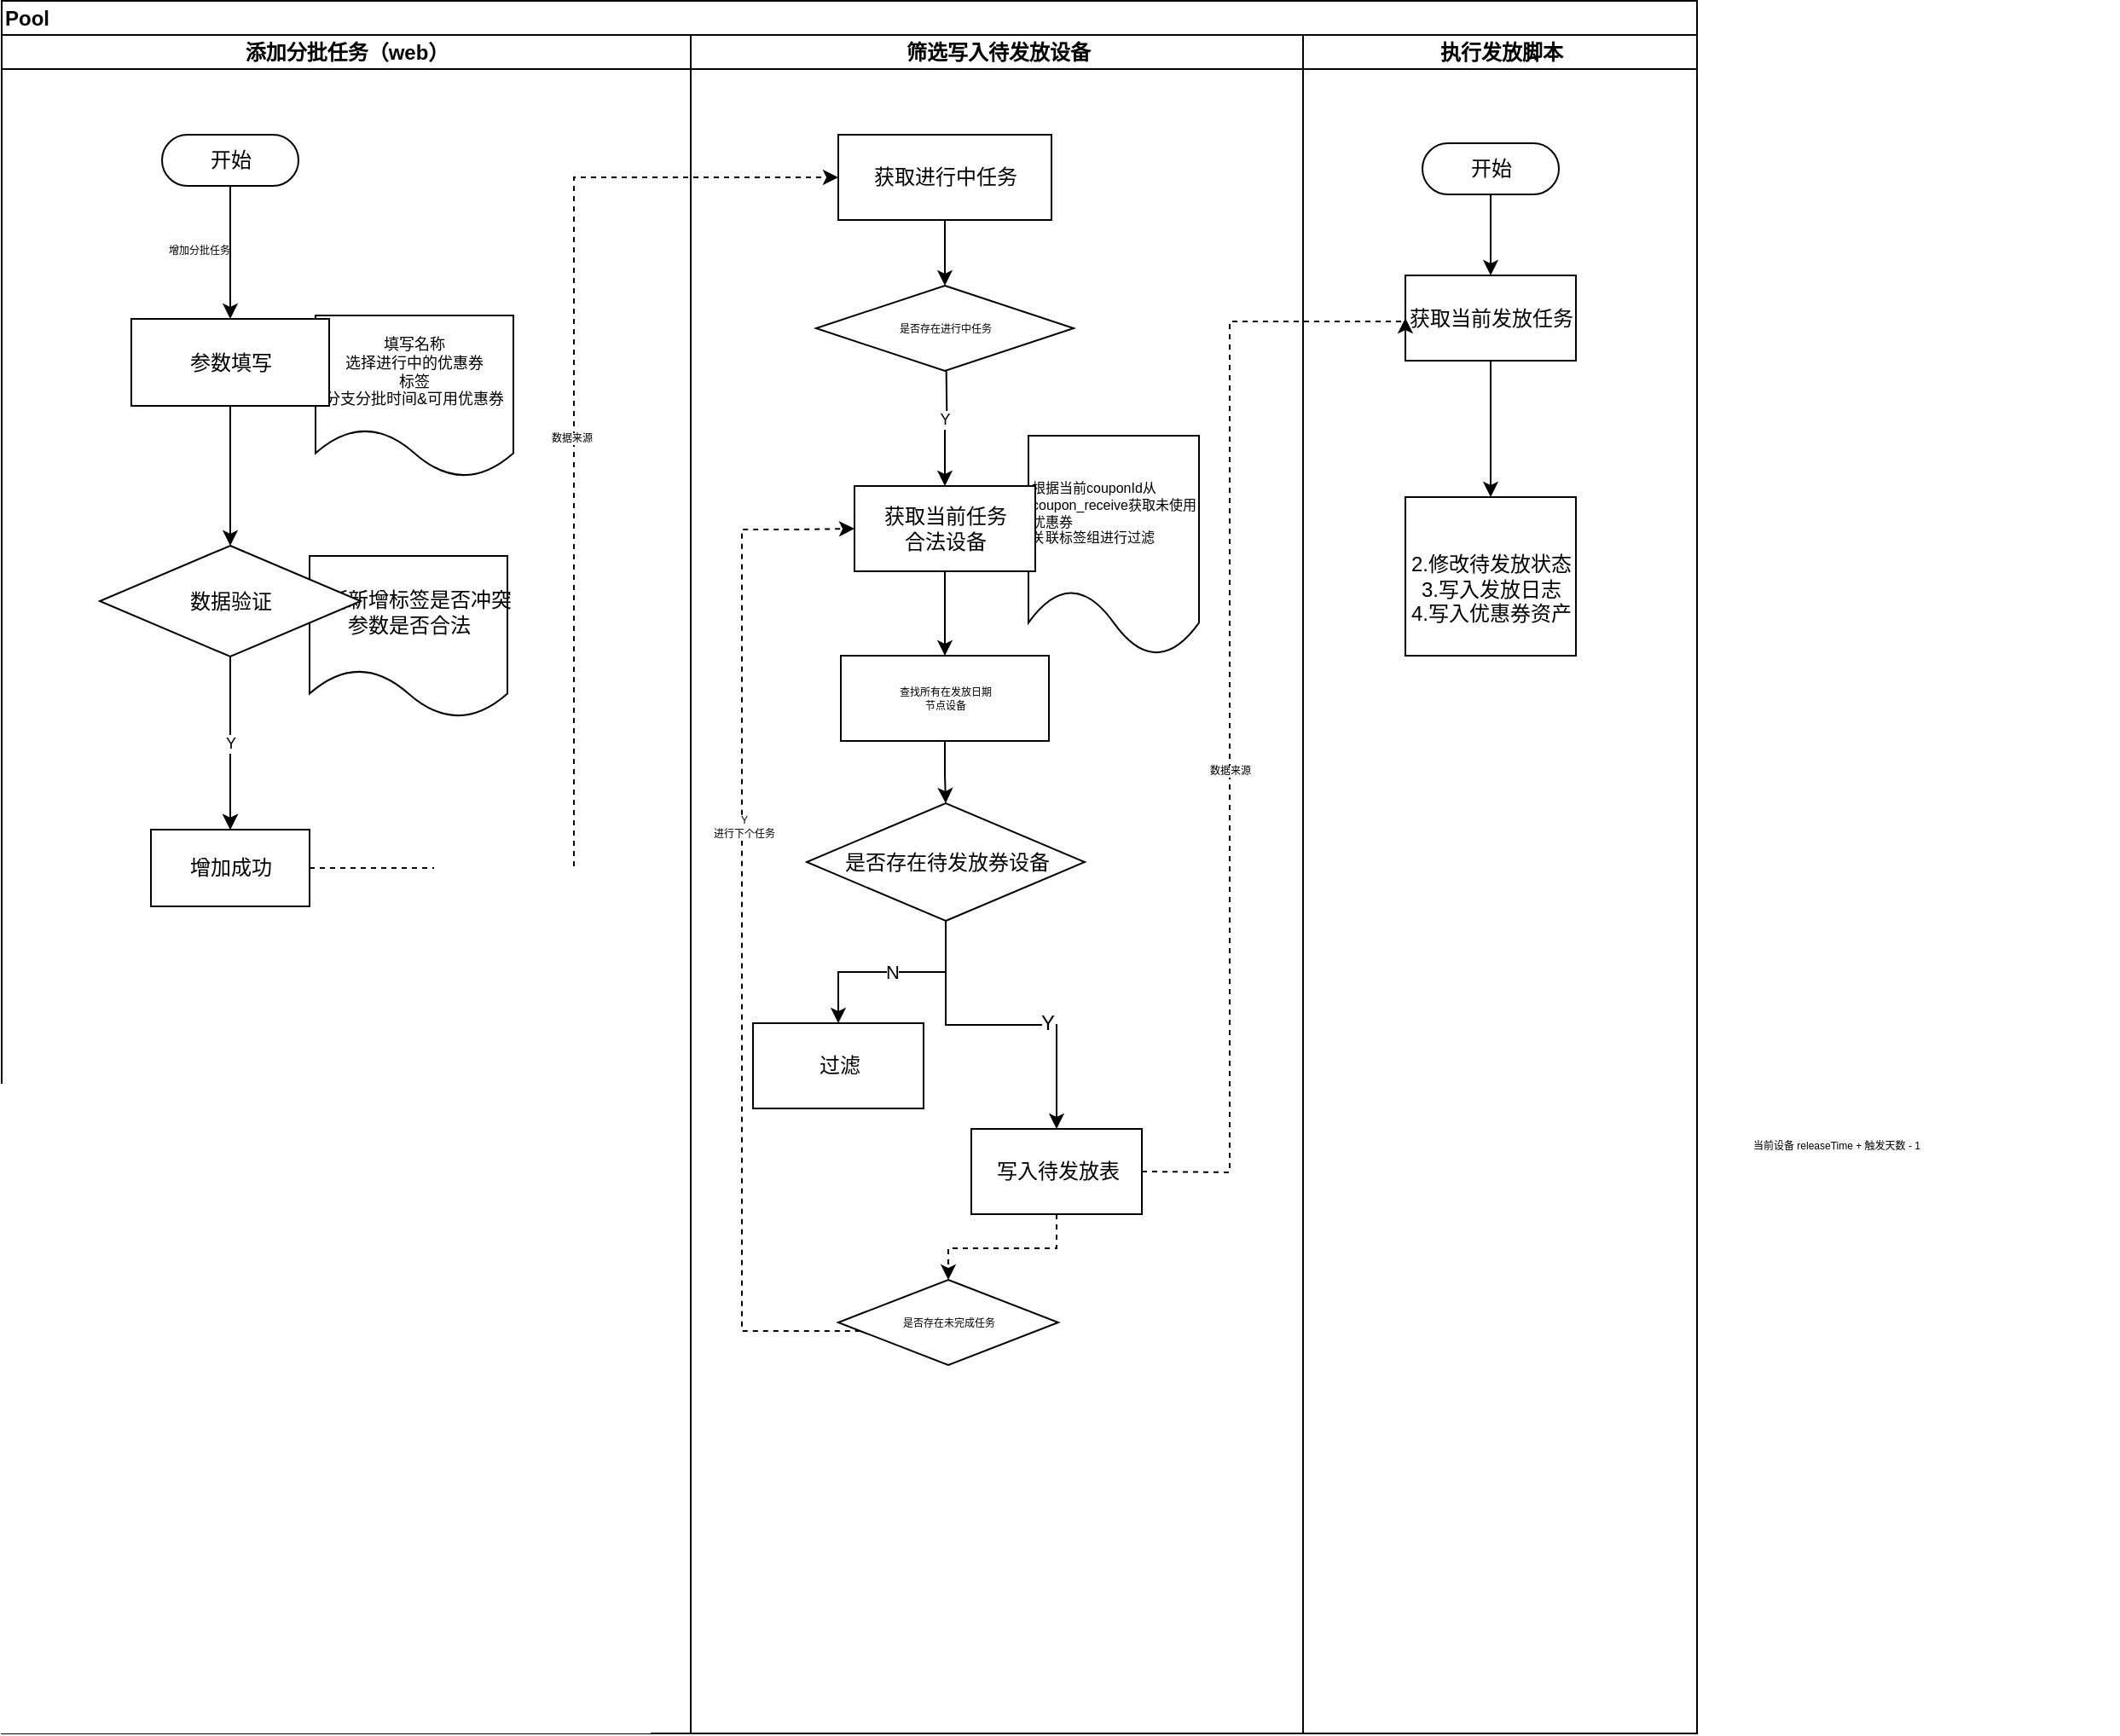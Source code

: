 <mxfile version="11.0.7" type="github"><diagram id="1Uks4rXL4dTz_hB3k0oI" name="赠送流程"><mxGraphModel dx="1673" dy="911" grid="1" gridSize="10" guides="1" tooltips="1" connect="1" arrows="1" fold="1" page="1" pageScale="1" pageWidth="827" pageHeight="1169" math="0" shadow="0"><root><mxCell id="0"/><mxCell id="1" parent="0"/><mxCell id="1NSMPgPq7o7XclI2195f-1" value="Pool" style="swimlane;html=1;childLayout=stackLayout;resizeParent=1;resizeParentMax=0;startSize=20;shadow=0;glass=0;align=left;" vertex="1" parent="1"><mxGeometry x="116" y="170.5" width="994" height="1016" as="geometry"/></mxCell><mxCell id="1NSMPgPq7o7XclI2195f-3" value="添加分批任务（web）" style="swimlane;html=1;startSize=20;" vertex="1" parent="1NSMPgPq7o7XclI2195f-1"><mxGeometry y="20" width="404" height="996" as="geometry"/></mxCell><mxCell id="1NSMPgPq7o7XclI2195f-39" value="开始" style="html=1;dashed=0;whitespace=wrap;shape=mxgraph.dfd.start;shadow=0;glass=0;align=center;flipV=1;" vertex="1" parent="1NSMPgPq7o7XclI2195f-3"><mxGeometry x="94" y="58.5" width="80" height="30" as="geometry"/></mxCell><mxCell id="1NSMPgPq7o7XclI2195f-61" style="edgeStyle=orthogonalEdgeStyle;rounded=0;orthogonalLoop=1;jettySize=auto;html=1;startArrow=none;startFill=0;endArrow=classic;endFill=1;strokeColor=#000000;exitX=0.5;exitY=0.5;exitDx=0;exitDy=-15;exitPerimeter=0;" edge="1" parent="1NSMPgPq7o7XclI2195f-3" source="1NSMPgPq7o7XclI2195f-39" target="1NSMPgPq7o7XclI2195f-60"><mxGeometry relative="1" as="geometry"><mxPoint x="134" y="186" as="sourcePoint"/></mxGeometry></mxCell><mxCell id="1NSMPgPq7o7XclI2195f-67" style="edgeStyle=orthogonalEdgeStyle;rounded=0;orthogonalLoop=1;jettySize=auto;html=1;startArrow=none;startFill=0;endArrow=classic;endFill=1;strokeColor=#000000;" edge="1" parent="1NSMPgPq7o7XclI2195f-3" source="1NSMPgPq7o7XclI2195f-59" target="1NSMPgPq7o7XclI2195f-66"><mxGeometry relative="1" as="geometry"/></mxCell><mxCell id="1NSMPgPq7o7XclI2195f-69" value="Y" style="edgeStyle=orthogonalEdgeStyle;rounded=0;orthogonalLoop=1;jettySize=auto;html=1;startArrow=none;startFill=0;endArrow=classic;endFill=1;strokeColor=#000000;fontSize=9;" edge="1" parent="1NSMPgPq7o7XclI2195f-3" source="1NSMPgPq7o7XclI2195f-59" target="1NSMPgPq7o7XclI2195f-66"><mxGeometry relative="1" as="geometry"/></mxCell><mxCell id="1NSMPgPq7o7XclI2195f-62" style="edgeStyle=orthogonalEdgeStyle;rounded=0;orthogonalLoop=1;jettySize=auto;html=1;startArrow=none;startFill=0;endArrow=classic;endFill=1;strokeColor=#000000;" edge="1" parent="1NSMPgPq7o7XclI2195f-3" source="1NSMPgPq7o7XclI2195f-60" target="1NSMPgPq7o7XclI2195f-59"><mxGeometry relative="1" as="geometry"/></mxCell><mxCell id="1NSMPgPq7o7XclI2195f-66" value="增加成功" style="html=1;dashed=0;whitespace=wrap;shadow=0;glass=0;align=center;flipV=1;" vertex="1" parent="1NSMPgPq7o7XclI2195f-3"><mxGeometry x="87.5" y="466" width="93" height="45" as="geometry"/></mxCell><mxCell id="1NSMPgPq7o7XclI2195f-80" value="增加分批任务" style="text;html=1;fontSize=6;" vertex="1" parent="1NSMPgPq7o7XclI2195f-3"><mxGeometry x="96" y="116" width="92" height="21" as="geometry"/></mxCell><mxCell id="1NSMPgPq7o7XclI2195f-81" value="" style="group;flipV=1;" vertex="1" connectable="0" parent="1NSMPgPq7o7XclI2195f-3"><mxGeometry x="76" y="164.5" width="224" height="95" as="geometry"/></mxCell><mxCell id="1NSMPgPq7o7XclI2195f-68" value="填写名称&lt;br style=&quot;font-size: 9px;&quot;&gt;选择进行中的优惠券&lt;br style=&quot;font-size: 9px;&quot;&gt;标签&lt;br style=&quot;font-size: 9px;&quot;&gt;分支分批时间&amp;amp;可用优惠券" style="shape=document;whiteSpace=wrap;html=1;boundedLbl=1;dashed=0;flipH=1;shadow=0;glass=0;align=center;fontSize=9;" vertex="1" parent="1NSMPgPq7o7XclI2195f-81"><mxGeometry x="108" width="116" height="95" as="geometry"/></mxCell><mxCell id="1NSMPgPq7o7XclI2195f-60" value="参数填写" style="html=1;dashed=0;whitespace=wrap;shadow=0;glass=0;align=center;flipV=1;" vertex="1" parent="1NSMPgPq7o7XclI2195f-81"><mxGeometry y="2" width="116" height="51" as="geometry"/></mxCell><mxCell id="1NSMPgPq7o7XclI2195f-83" value="" style="group;flipV=1;" vertex="1" connectable="0" parent="1NSMPgPq7o7XclI2195f-3"><mxGeometry x="57.5" y="299.5" width="239" height="101" as="geometry"/></mxCell><mxCell id="1NSMPgPq7o7XclI2195f-71" value="&lt;span style=&quot;font-size: 12px ; white-space: nowrap&quot;&gt;判断新增标签是否冲突&lt;br&gt;参数是否合法&lt;br&gt;&lt;/span&gt;" style="shape=document;whiteSpace=wrap;html=1;boundedLbl=1;dashed=0;flipH=1;shadow=0;glass=0;align=center;fontSize=9;" vertex="1" parent="1NSMPgPq7o7XclI2195f-83"><mxGeometry x="123" y="6" width="116" height="95" as="geometry"/></mxCell><mxCell id="1NSMPgPq7o7XclI2195f-59" value="数据验证" style="shape=rhombus;html=1;dashed=0;whitespace=wrap;perimeter=rhombusPerimeter;shadow=0;glass=0;align=center;" vertex="1" parent="1NSMPgPq7o7XclI2195f-83"><mxGeometry width="153" height="65" as="geometry"/></mxCell><mxCell id="1NSMPgPq7o7XclI2195f-2" value="筛选写入待发放设备" style="swimlane;html=1;startSize=20;" vertex="1" parent="1NSMPgPq7o7XclI2195f-1"><mxGeometry x="404" y="20" width="359" height="996" as="geometry"/></mxCell><mxCell id="1NSMPgPq7o7XclI2195f-74" value="Y&amp;nbsp;" style="edgeStyle=orthogonalEdgeStyle;rounded=0;orthogonalLoop=1;jettySize=auto;html=1;startArrow=none;startFill=0;endArrow=classic;endFill=1;strokeColor=#000000;fontSize=9;entryX=0.5;entryY=0;entryDx=0;entryDy=0;" edge="1" parent="1NSMPgPq7o7XclI2195f-2" target="1NSMPgPq7o7XclI2195f-10"><mxGeometry relative="1" as="geometry"><mxPoint x="149.667" y="184.722" as="sourcePoint"/><mxPoint x="149.667" y="216" as="targetPoint"/></mxGeometry></mxCell><mxCell id="1NSMPgPq7o7XclI2195f-57" value="获取进行中任务" style="html=1;dashed=0;whitespace=wrap;shadow=0;glass=0;align=center;flipV=1;" vertex="1" parent="1NSMPgPq7o7XclI2195f-2"><mxGeometry x="86.5" y="58.5" width="125" height="50" as="geometry"/></mxCell><mxCell id="1NSMPgPq7o7XclI2195f-82" value="" style="group" vertex="1" connectable="0" parent="1NSMPgPq7o7XclI2195f-2"><mxGeometry x="96" y="258.5" width="204" height="129" as="geometry"/></mxCell><mxCell id="1NSMPgPq7o7XclI2195f-76" value="&lt;font style=&quot;font-size: 8px&quot;&gt;根据当前couponId从&lt;br style=&quot;font-size: 8px&quot;&gt;coupon_receive获取未使用优惠券&lt;br&gt;关联标签组进行过滤&lt;br&gt;&lt;/font&gt;" style="shape=document;whiteSpace=wrap;html=1;boundedLbl=1;dashed=0;flipH=1;shadow=0;glass=0;fontSize=6;align=left;" vertex="1" parent="1NSMPgPq7o7XclI2195f-82"><mxGeometry x="102" y="-23.5" width="100" height="129" as="geometry"/></mxCell><mxCell id="1NSMPgPq7o7XclI2195f-10" value="获取当前任务&lt;br&gt;合法设备" style="html=1;dashed=0;whitespace=wrap;shadow=0;glass=0;align=center;flipV=1;" vertex="1" parent="1NSMPgPq7o7XclI2195f-82"><mxGeometry y="6" width="106" height="50" as="geometry"/></mxCell><mxCell id="1NSMPgPq7o7XclI2195f-84" value="是否存在进行中任务" style="shape=rhombus;html=1;dashed=0;whitespace=wrap;perimeter=rhombusPerimeter;shadow=0;glass=0;fontSize=6;align=center;" vertex="1" parent="1NSMPgPq7o7XclI2195f-2"><mxGeometry x="73.5" y="147" width="151" height="50" as="geometry"/></mxCell><mxCell id="1NSMPgPq7o7XclI2195f-85" style="edgeStyle=orthogonalEdgeStyle;rounded=0;orthogonalLoop=1;jettySize=auto;html=1;startArrow=none;startFill=0;endArrow=classic;endFill=1;strokeColor=#000000;fontSize=9;" edge="1" parent="1NSMPgPq7o7XclI2195f-2" source="1NSMPgPq7o7XclI2195f-57" target="1NSMPgPq7o7XclI2195f-84"><mxGeometry relative="1" as="geometry"><mxPoint x="565.0" y="299" as="sourcePoint"/><mxPoint x="565.0" y="406.5" as="targetPoint"/></mxGeometry></mxCell><mxCell id="1NSMPgPq7o7XclI2195f-30" value="过滤" style="html=1;dashed=0;whitespace=wrap;shadow=0;glass=0;align=center;flipV=1;" vertex="1" parent="1NSMPgPq7o7XclI2195f-2"><mxGeometry x="36.5" y="579.5" width="100" height="50" as="geometry"/></mxCell><mxCell id="1NSMPgPq7o7XclI2195f-101" style="edgeStyle=orthogonalEdgeStyle;rounded=0;orthogonalLoop=1;jettySize=auto;html=1;entryX=0.5;entryY=0;entryDx=0;entryDy=0;dashed=1;startArrow=none;startFill=0;endArrow=classic;endFill=1;strokeColor=#000000;fontSize=6;" edge="1" parent="1NSMPgPq7o7XclI2195f-2" source="1NSMPgPq7o7XclI2195f-33" target="1NSMPgPq7o7XclI2195f-97"><mxGeometry relative="1" as="geometry"/></mxCell><mxCell id="1NSMPgPq7o7XclI2195f-33" value="写入待发放表" style="html=1;dashed=0;whitespace=wrap;shadow=0;glass=0;align=center;flipV=1;" vertex="1" parent="1NSMPgPq7o7XclI2195f-2"><mxGeometry x="164.5" y="641.5" width="100" height="50" as="geometry"/></mxCell><mxCell id="1NSMPgPq7o7XclI2195f-89" value="" style="group" vertex="1" connectable="0" parent="1NSMPgPq7o7XclI2195f-2"><mxGeometry x="62" y="402" width="244.5" height="106" as="geometry"/></mxCell><mxCell id="1NSMPgPq7o7XclI2195f-126" style="edgeStyle=orthogonalEdgeStyle;rounded=0;orthogonalLoop=1;jettySize=auto;html=1;dashed=1;startArrow=none;startFill=0;endArrow=classic;endFill=1;strokeColor=#000000;fontSize=6;entryX=0;entryY=0.5;entryDx=0;entryDy=0;" edge="1" parent="1NSMPgPq7o7XclI2195f-2" source="1NSMPgPq7o7XclI2195f-97" target="1NSMPgPq7o7XclI2195f-10"><mxGeometry relative="1" as="geometry"><mxPoint x="70" y="289.5" as="targetPoint"/><Array as="points"><mxPoint x="30" y="760"/><mxPoint x="30" y="290"/><mxPoint x="60" y="290"/></Array></mxGeometry></mxCell><mxCell id="1NSMPgPq7o7XclI2195f-127" value="Y&lt;br&gt;进行下个任务" style="text;html=1;resizable=0;points=[];align=center;verticalAlign=middle;labelBackgroundColor=#ffffff;fontSize=6;" vertex="1" connectable="0" parent="1NSMPgPq7o7XclI2195f-126"><mxGeometry x="0.205" y="-1" relative="1" as="geometry"><mxPoint as="offset"/></mxGeometry></mxCell><mxCell id="1NSMPgPq7o7XclI2195f-97" value="是否存在未完成任务" style="shape=rhombus;html=1;dashed=0;whitespace=wrap;perimeter=rhombusPerimeter;shadow=0;glass=0;fontSize=6;align=center;" vertex="1" parent="1NSMPgPq7o7XclI2195f-2"><mxGeometry x="86.5" y="730" width="129" height="50" as="geometry"/></mxCell><mxCell id="1NSMPgPq7o7XclI2195f-50" value="执行发放脚本" style="swimlane;html=1;startSize=20;" vertex="1" parent="1NSMPgPq7o7XclI2195f-1"><mxGeometry x="763" y="20" width="231" height="996" as="geometry"/></mxCell><mxCell id="1NSMPgPq7o7XclI2195f-51" style="edgeStyle=orthogonalEdgeStyle;rounded=0;orthogonalLoop=1;jettySize=auto;html=1;entryX=0.5;entryY=0;entryDx=0;entryDy=0;startArrow=none;startFill=0;endArrow=classic;endFill=1;strokeColor=#000000;" edge="1" parent="1NSMPgPq7o7XclI2195f-50" source="1NSMPgPq7o7XclI2195f-52" target="1NSMPgPq7o7XclI2195f-54"><mxGeometry relative="1" as="geometry"/></mxCell><mxCell id="1NSMPgPq7o7XclI2195f-52" value="开始" style="html=1;dashed=0;whitespace=wrap;shape=mxgraph.dfd.start;shadow=0;glass=0;align=center;flipV=1;" vertex="1" parent="1NSMPgPq7o7XclI2195f-50"><mxGeometry x="70" y="63.5" width="80" height="30" as="geometry"/></mxCell><mxCell id="1NSMPgPq7o7XclI2195f-53" value="" style="edgeStyle=orthogonalEdgeStyle;rounded=0;orthogonalLoop=1;jettySize=auto;html=1;startArrow=none;startFill=0;endArrow=classic;endFill=1;strokeColor=#000000;" edge="1" parent="1NSMPgPq7o7XclI2195f-50" source="1NSMPgPq7o7XclI2195f-54" target="1NSMPgPq7o7XclI2195f-55"><mxGeometry relative="1" as="geometry"/></mxCell><mxCell id="1NSMPgPq7o7XclI2195f-54" value="获取当前发放任务" style="html=1;dashed=0;whitespace=wrap;shadow=0;glass=0;align=center;flipV=1;" vertex="1" parent="1NSMPgPq7o7XclI2195f-50"><mxGeometry x="60" y="141" width="100" height="50" as="geometry"/></mxCell><mxCell id="1NSMPgPq7o7XclI2195f-55" value="&lt;br&gt;2.修改待发放状态&lt;br&gt;3.写入发放日志&lt;br&gt;4.写入优惠券资产" style="html=1;dashed=0;whitespace=wrap;shadow=0;glass=0;align=center;flipV=1;" vertex="1" parent="1NSMPgPq7o7XclI2195f-50"><mxGeometry x="60" y="271" width="100" height="93" as="geometry"/></mxCell><mxCell id="1NSMPgPq7o7XclI2195f-45" style="edgeStyle=orthogonalEdgeStyle;rounded=0;orthogonalLoop=1;jettySize=auto;html=1;entryX=0;entryY=0.5;entryDx=0;entryDy=0;startArrow=none;startFill=0;endArrow=classic;endFill=1;strokeColor=#000000;dashed=1;exitX=1;exitY=0.5;exitDx=0;exitDy=0;" edge="1" parent="1NSMPgPq7o7XclI2195f-1" source="1NSMPgPq7o7XclI2195f-33" target="1NSMPgPq7o7XclI2195f-54"><mxGeometry relative="1" as="geometry"><Array as="points"><mxPoint x="674" y="687"/><mxPoint x="720" y="687"/><mxPoint x="720" y="188"/><mxPoint x="823" y="188"/></Array></mxGeometry></mxCell><mxCell id="1NSMPgPq7o7XclI2195f-93" value="数据来源" style="text;html=1;resizable=0;points=[];align=center;verticalAlign=middle;labelBackgroundColor=#ffffff;fontSize=6;" vertex="1" connectable="0" parent="1NSMPgPq7o7XclI2195f-45"><mxGeometry x="-0.125" relative="1" as="geometry"><mxPoint as="offset"/></mxGeometry></mxCell><mxCell id="1NSMPgPq7o7XclI2195f-70" style="edgeStyle=orthogonalEdgeStyle;rounded=0;orthogonalLoop=1;jettySize=auto;html=1;entryX=0;entryY=0.5;entryDx=0;entryDy=0;startArrow=none;startFill=0;endArrow=classic;endFill=1;strokeColor=#000000;fontSize=9;dashed=1;" edge="1" parent="1NSMPgPq7o7XclI2195f-1" source="1NSMPgPq7o7XclI2195f-66" target="1NSMPgPq7o7XclI2195f-57"><mxGeometry relative="1" as="geometry"/></mxCell><mxCell id="1NSMPgPq7o7XclI2195f-91" value="数据来源" style="text;html=1;resizable=0;points=[];align=center;verticalAlign=middle;labelBackgroundColor=#ffffff;fontSize=6;" vertex="1" connectable="0" parent="1NSMPgPq7o7XclI2195f-70"><mxGeometry x="0.142" y="2" relative="1" as="geometry"><mxPoint y="1" as="offset"/></mxGeometry></mxCell><mxCell id="1NSMPgPq7o7XclI2195f-98" value="当前设备 releaseTime + 触发天数 - 1" style="text;html=1;fontSize=6;" vertex="1" parent="1"><mxGeometry x="1141" y="831.5" width="216" height="21" as="geometry"/></mxCell><mxCell id="1NSMPgPq7o7XclI2195f-20" value="是否存在待发放券设备" style="shape=rhombus;html=1;dashed=0;whitespace=wrap;perimeter=rhombusPerimeter;shadow=0;glass=0;align=center;flipV=1;" vertex="1" parent="1"><mxGeometry x="588" y="641" width="163" height="69" as="geometry"/></mxCell><mxCell id="1NSMPgPq7o7XclI2195f-31" value="N" style="edgeStyle=orthogonalEdgeStyle;rounded=0;orthogonalLoop=1;jettySize=auto;html=1;" edge="1" parent="1" source="1NSMPgPq7o7XclI2195f-20" target="1NSMPgPq7o7XclI2195f-30"><mxGeometry relative="1" as="geometry"/></mxCell><mxCell id="1NSMPgPq7o7XclI2195f-32" style="edgeStyle=orthogonalEdgeStyle;rounded=0;orthogonalLoop=1;jettySize=auto;html=1;entryX=0.5;entryY=0;entryDx=0;entryDy=0;" edge="1" parent="1" source="1NSMPgPq7o7XclI2195f-20" target="1NSMPgPq7o7XclI2195f-33"><mxGeometry relative="1" as="geometry"><mxPoint x="746.167" y="688.167" as="targetPoint"/></mxGeometry></mxCell><mxCell id="1NSMPgPq7o7XclI2195f-36" value="Y" style="text;html=1;resizable=0;points=[];align=center;verticalAlign=middle;labelBackgroundColor=#ffffff;" vertex="1" connectable="0" parent="1NSMPgPq7o7XclI2195f-32"><mxGeometry x="0.284" y="1" relative="1" as="geometry"><mxPoint as="offset"/></mxGeometry></mxCell><mxCell id="1NSMPgPq7o7XclI2195f-100" value="" style="edgeStyle=orthogonalEdgeStyle;rounded=0;orthogonalLoop=1;jettySize=auto;html=1;" edge="1" parent="1" source="1NSMPgPq7o7XclI2195f-117" target="1NSMPgPq7o7XclI2195f-20"><mxGeometry relative="1" as="geometry"><mxPoint x="669" y="505" as="sourcePoint"/><mxPoint x="669" y="578" as="targetPoint"/></mxGeometry></mxCell><mxCell id="1NSMPgPq7o7XclI2195f-117" value="查找所有在发放日期&lt;br&gt;节点设备" style="html=1;dashed=0;whitespace=wrap;shadow=0;glass=0;fontSize=6;align=center;" vertex="1" parent="1"><mxGeometry x="608" y="554.5" width="122" height="50" as="geometry"/></mxCell><mxCell id="1NSMPgPq7o7XclI2195f-118" value="" style="edgeStyle=orthogonalEdgeStyle;rounded=0;orthogonalLoop=1;jettySize=auto;html=1;" edge="1" parent="1" source="1NSMPgPq7o7XclI2195f-10" target="1NSMPgPq7o7XclI2195f-117"><mxGeometry relative="1" as="geometry"><mxPoint x="669" y="505" as="sourcePoint"/><mxPoint x="669" y="620" as="targetPoint"/></mxGeometry></mxCell></root></mxGraphModel></diagram><diagram id="PbtDQtE9Y6Dk6RRHq56a" name="开发时间管理"><mxGraphModel dx="1422" dy="774" grid="1" gridSize="10" guides="1" tooltips="1" connect="1" arrows="1" fold="1" page="1" pageScale="1" pageWidth="827" pageHeight="1169" math="0" shadow="0"><root><mxCell id="2AQjFSg97HQOMe6IwAkB-0"/><mxCell id="2AQjFSg97HQOMe6IwAkB-1" parent="2AQjFSg97HQOMe6IwAkB-0"/><mxCell id="2AQjFSg97HQOMe6IwAkB-2" value="分批赠送优惠券" style="swimlane;childLayout=stackLayout;horizontal=1;fillColor=none;horizontalStack=1;resizeParent=1;resizeParentMax=0;resizeLast=0;collapsible=0;strokeColor=none;stackBorder=10;stackSpacing=-12;resizable=1;align=center;points=[];fontColor=#000000;shadow=0;glass=0;" vertex="1" parent="2AQjFSg97HQOMe6IwAkB-1"><mxGeometry x="10" y="350" width="768" height="130" as="geometry"/></mxCell><mxCell id="2AQjFSg97HQOMe6IwAkB-3" value="技术审核&#10;8/1" style="shape=step;perimeter=stepPerimeter;fixedSize=1;points=[];" vertex="1" parent="2AQjFSg97HQOMe6IwAkB-2"><mxGeometry x="10" y="33" width="120" height="87" as="geometry"/></mxCell><mxCell id="2AQjFSg97HQOMe6IwAkB-4" value="web接口开发&#10;文档&#10;本地测试&#10;8/9" style="shape=step;perimeter=stepPerimeter;fixedSize=1;points=[];" vertex="1" parent="2AQjFSg97HQOMe6IwAkB-2"><mxGeometry x="118" y="33" width="232" height="87" as="geometry"/></mxCell><mxCell id="2AQjFSg97HQOMe6IwAkB-6" value="后端逻辑编写&#10;脚本&#10;8/16" style="shape=step;perimeter=stepPerimeter;fixedSize=1;points=[];" vertex="1" parent="2AQjFSg97HQOMe6IwAkB-2"><mxGeometry x="338" y="33" width="100" height="87" as="geometry"/></mxCell><mxCell id="2AQjFSg97HQOMe6IwAkB-5" value="前后端联调&#10;8/23" style="shape=step;perimeter=stepPerimeter;fixedSize=1;points=[];" vertex="1" parent="2AQjFSg97HQOMe6IwAkB-2"><mxGeometry x="426" y="33" width="100" height="87" as="geometry"/></mxCell><mxCell id="2AQjFSg97HQOMe6IwAkB-7" value="dev&amp;uat测试&amp;数据验证&#10;&#10;8/28" style="shape=step;perimeter=stepPerimeter;fixedSize=1;points=[];" vertex="1" parent="2AQjFSg97HQOMe6IwAkB-2"><mxGeometry x="514" y="33" width="156" height="87" as="geometry"/></mxCell><mxCell id="2AQjFSg97HQOMe6IwAkB-8" value="上线生产环境&#10;8/29" style="shape=step;perimeter=stepPerimeter;fixedSize=1;points=[];" vertex="1" parent="2AQjFSg97HQOMe6IwAkB-2"><mxGeometry x="658" y="33" width="100" height="87" as="geometry"/></mxCell></root></mxGraphModel></diagram></mxfile>